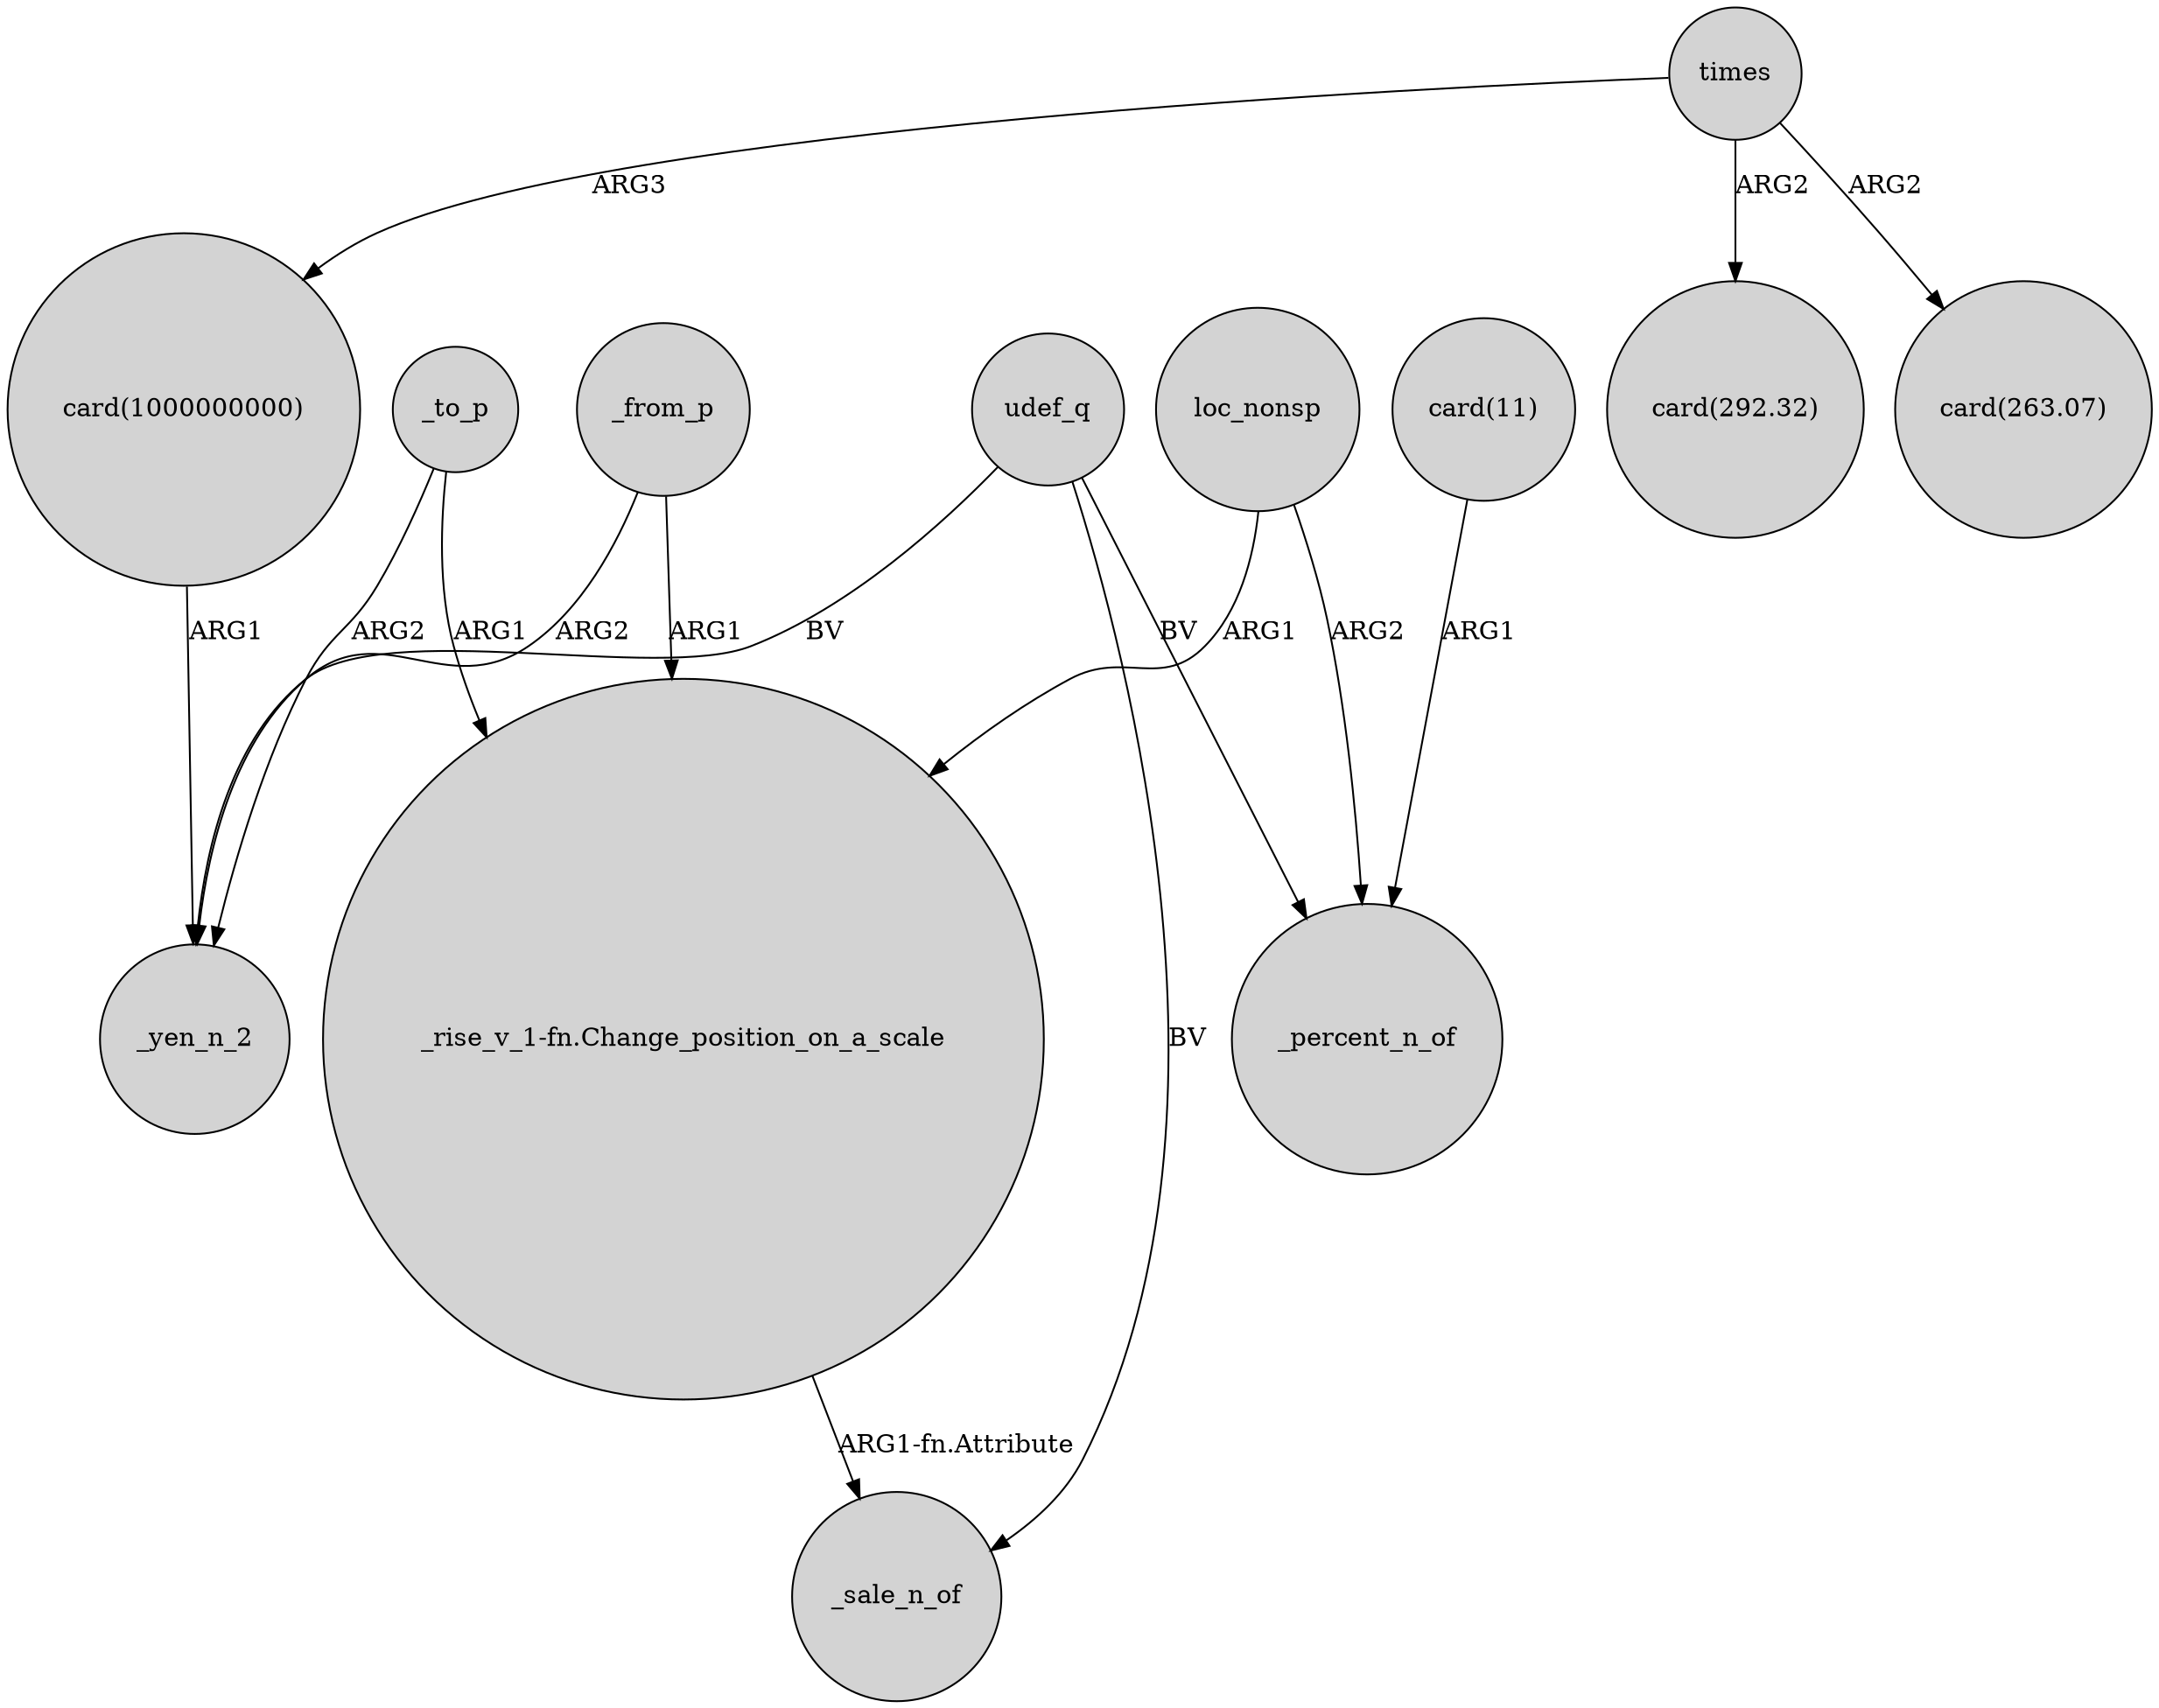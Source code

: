 digraph {
	node [shape=circle style=filled]
	"_rise_v_1-fn.Change_position_on_a_scale" -> _sale_n_of [label="ARG1-fn.Attribute"]
	udef_q -> _percent_n_of [label=BV]
	times -> "card(292.32)" [label=ARG2]
	"card(1000000000)" -> _yen_n_2 [label=ARG1]
	_from_p -> _yen_n_2 [label=ARG2]
	_to_p -> _yen_n_2 [label=ARG2]
	udef_q -> _sale_n_of [label=BV]
	times -> "card(1000000000)" [label=ARG3]
	"card(11)" -> _percent_n_of [label=ARG1]
	times -> "card(263.07)" [label=ARG2]
	_from_p -> "_rise_v_1-fn.Change_position_on_a_scale" [label=ARG1]
	_to_p -> "_rise_v_1-fn.Change_position_on_a_scale" [label=ARG1]
	loc_nonsp -> "_rise_v_1-fn.Change_position_on_a_scale" [label=ARG1]
	loc_nonsp -> _percent_n_of [label=ARG2]
	udef_q -> _yen_n_2 [label=BV]
}
